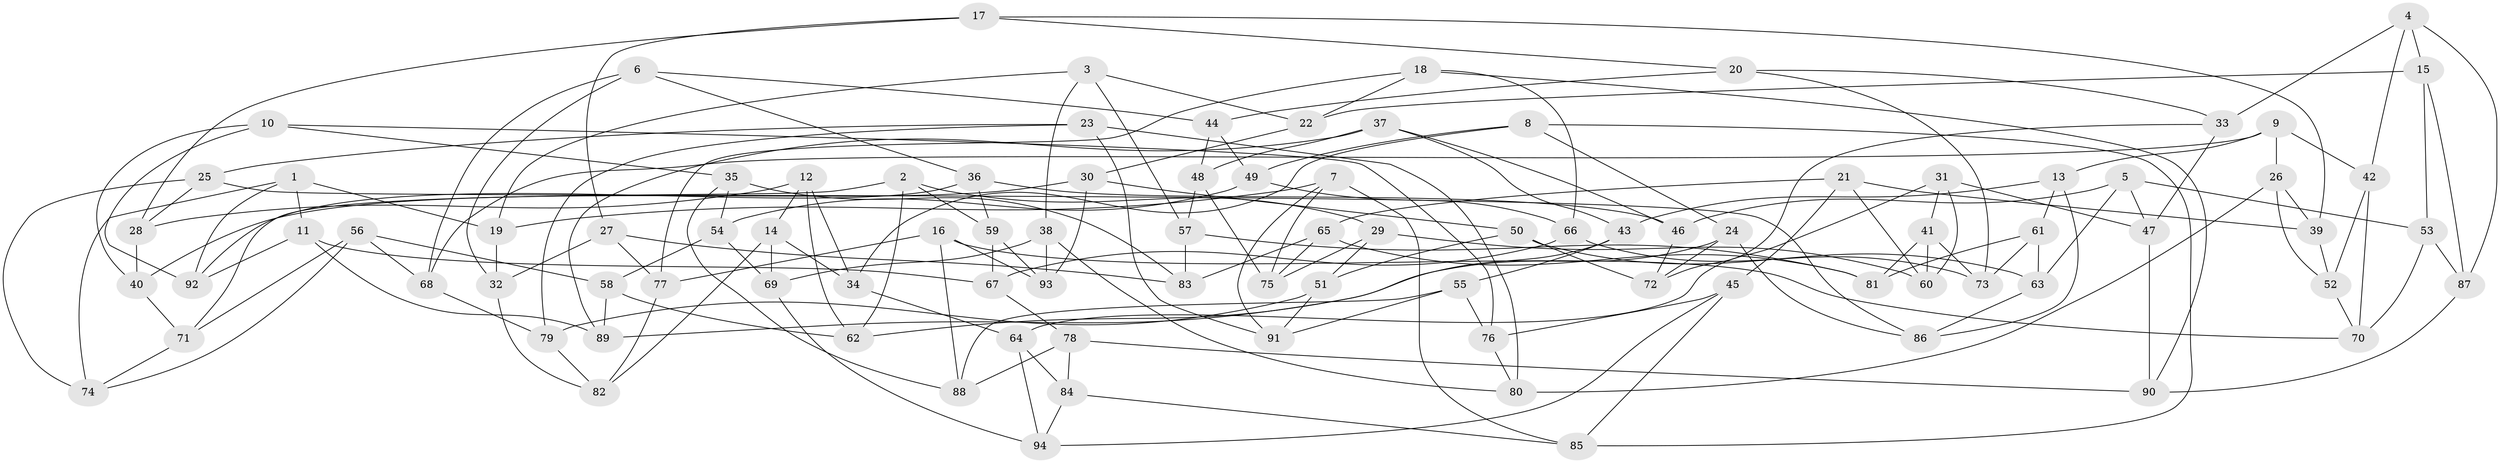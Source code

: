 // coarse degree distribution, {8: 0.06382978723404255, 6: 0.3191489361702128, 3: 0.0425531914893617, 5: 0.2765957446808511, 4: 0.23404255319148937, 7: 0.06382978723404255}
// Generated by graph-tools (version 1.1) at 2025/38/03/04/25 23:38:18]
// undirected, 94 vertices, 188 edges
graph export_dot {
  node [color=gray90,style=filled];
  1;
  2;
  3;
  4;
  5;
  6;
  7;
  8;
  9;
  10;
  11;
  12;
  13;
  14;
  15;
  16;
  17;
  18;
  19;
  20;
  21;
  22;
  23;
  24;
  25;
  26;
  27;
  28;
  29;
  30;
  31;
  32;
  33;
  34;
  35;
  36;
  37;
  38;
  39;
  40;
  41;
  42;
  43;
  44;
  45;
  46;
  47;
  48;
  49;
  50;
  51;
  52;
  53;
  54;
  55;
  56;
  57;
  58;
  59;
  60;
  61;
  62;
  63;
  64;
  65;
  66;
  67;
  68;
  69;
  70;
  71;
  72;
  73;
  74;
  75;
  76;
  77;
  78;
  79;
  80;
  81;
  82;
  83;
  84;
  85;
  86;
  87;
  88;
  89;
  90;
  91;
  92;
  93;
  94;
  1 -- 11;
  1 -- 92;
  1 -- 74;
  1 -- 19;
  2 -- 71;
  2 -- 29;
  2 -- 62;
  2 -- 59;
  3 -- 38;
  3 -- 22;
  3 -- 19;
  3 -- 57;
  4 -- 15;
  4 -- 33;
  4 -- 42;
  4 -- 87;
  5 -- 47;
  5 -- 46;
  5 -- 63;
  5 -- 53;
  6 -- 68;
  6 -- 44;
  6 -- 32;
  6 -- 36;
  7 -- 85;
  7 -- 91;
  7 -- 75;
  7 -- 19;
  8 -- 34;
  8 -- 85;
  8 -- 49;
  8 -- 24;
  9 -- 42;
  9 -- 26;
  9 -- 68;
  9 -- 13;
  10 -- 35;
  10 -- 92;
  10 -- 40;
  10 -- 76;
  11 -- 92;
  11 -- 89;
  11 -- 67;
  12 -- 14;
  12 -- 34;
  12 -- 28;
  12 -- 62;
  13 -- 43;
  13 -- 61;
  13 -- 86;
  14 -- 82;
  14 -- 34;
  14 -- 69;
  15 -- 53;
  15 -- 87;
  15 -- 22;
  16 -- 77;
  16 -- 93;
  16 -- 88;
  16 -- 70;
  17 -- 27;
  17 -- 39;
  17 -- 20;
  17 -- 28;
  18 -- 66;
  18 -- 90;
  18 -- 77;
  18 -- 22;
  19 -- 32;
  20 -- 44;
  20 -- 73;
  20 -- 33;
  21 -- 45;
  21 -- 60;
  21 -- 65;
  21 -- 39;
  22 -- 30;
  23 -- 25;
  23 -- 80;
  23 -- 79;
  23 -- 91;
  24 -- 72;
  24 -- 89;
  24 -- 86;
  25 -- 86;
  25 -- 28;
  25 -- 74;
  26 -- 52;
  26 -- 80;
  26 -- 39;
  27 -- 83;
  27 -- 77;
  27 -- 32;
  28 -- 40;
  29 -- 60;
  29 -- 51;
  29 -- 75;
  30 -- 50;
  30 -- 40;
  30 -- 93;
  31 -- 41;
  31 -- 47;
  31 -- 60;
  31 -- 64;
  32 -- 82;
  33 -- 47;
  33 -- 72;
  34 -- 64;
  35 -- 83;
  35 -- 88;
  35 -- 54;
  36 -- 59;
  36 -- 92;
  36 -- 46;
  37 -- 89;
  37 -- 48;
  37 -- 43;
  37 -- 46;
  38 -- 93;
  38 -- 69;
  38 -- 80;
  39 -- 52;
  40 -- 71;
  41 -- 60;
  41 -- 73;
  41 -- 81;
  42 -- 52;
  42 -- 70;
  43 -- 62;
  43 -- 55;
  44 -- 49;
  44 -- 48;
  45 -- 85;
  45 -- 76;
  45 -- 94;
  46 -- 72;
  47 -- 90;
  48 -- 75;
  48 -- 57;
  49 -- 66;
  49 -- 54;
  50 -- 63;
  50 -- 51;
  50 -- 72;
  51 -- 79;
  51 -- 91;
  52 -- 70;
  53 -- 70;
  53 -- 87;
  54 -- 69;
  54 -- 58;
  55 -- 88;
  55 -- 91;
  55 -- 76;
  56 -- 71;
  56 -- 58;
  56 -- 68;
  56 -- 74;
  57 -- 81;
  57 -- 83;
  58 -- 62;
  58 -- 89;
  59 -- 67;
  59 -- 93;
  61 -- 81;
  61 -- 63;
  61 -- 73;
  63 -- 86;
  64 -- 84;
  64 -- 94;
  65 -- 83;
  65 -- 81;
  65 -- 75;
  66 -- 73;
  66 -- 67;
  67 -- 78;
  68 -- 79;
  69 -- 94;
  71 -- 74;
  76 -- 80;
  77 -- 82;
  78 -- 90;
  78 -- 84;
  78 -- 88;
  79 -- 82;
  84 -- 85;
  84 -- 94;
  87 -- 90;
}
